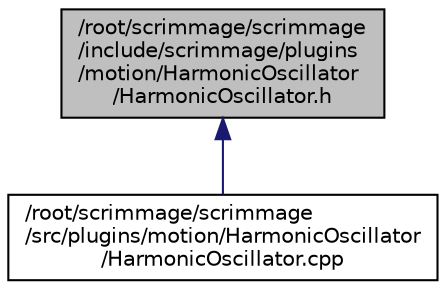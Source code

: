 digraph "/root/scrimmage/scrimmage/include/scrimmage/plugins/motion/HarmonicOscillator/HarmonicOscillator.h"
{
 // LATEX_PDF_SIZE
  edge [fontname="Helvetica",fontsize="10",labelfontname="Helvetica",labelfontsize="10"];
  node [fontname="Helvetica",fontsize="10",shape=record];
  Node1 [label="/root/scrimmage/scrimmage\l/include/scrimmage/plugins\l/motion/HarmonicOscillator\l/HarmonicOscillator.h",height=0.2,width=0.4,color="black", fillcolor="grey75", style="filled", fontcolor="black",tooltip="Brief file description."];
  Node1 -> Node2 [dir="back",color="midnightblue",fontsize="10",style="solid",fontname="Helvetica"];
  Node2 [label="/root/scrimmage/scrimmage\l/src/plugins/motion/HarmonicOscillator\l/HarmonicOscillator.cpp",height=0.2,width=0.4,color="black", fillcolor="white", style="filled",URL="$HarmonicOscillator_8cpp.html",tooltip="Brief file description."];
}
